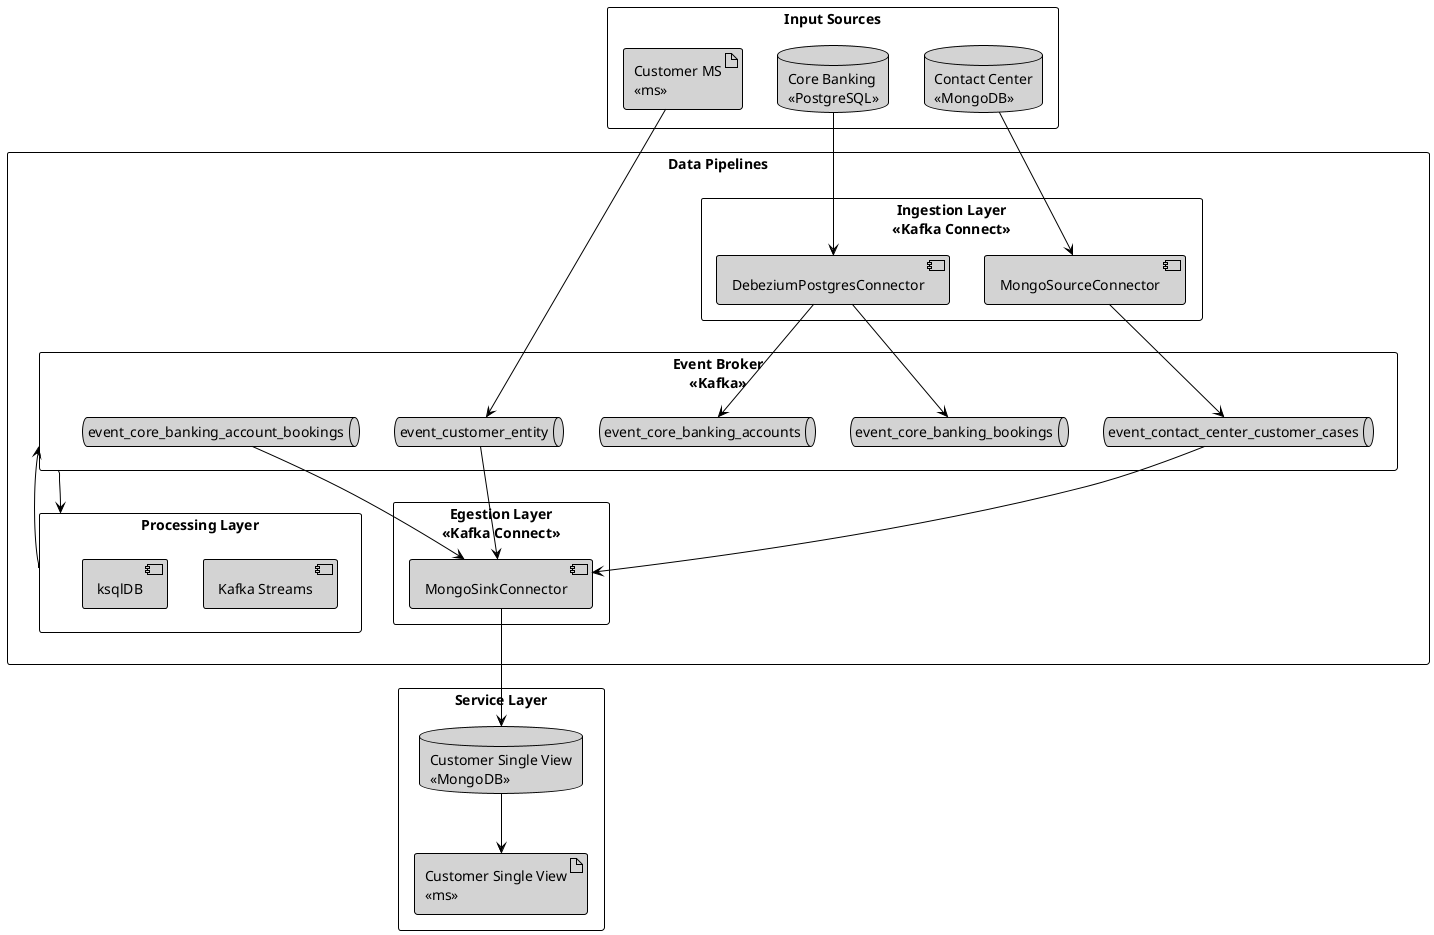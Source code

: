 @startuml
'https://plantuml.com/deployment-diagram
''!theme aws-orange

<style>
componentDiagram {
  BackGroundColor white
  LineThickness 1
  LineColor black
}
database {
    BackGroundColor: lightgrey;
}
artifact {
    BackGroundColor: lightgrey;
}
component {
    BackGroundColor: lightgrey;
}
queue {
    BackGroundColor: lightgrey;
}
</style>

rectangle "Input Sources" as inputs {
    artifact "Customer MS\n<<ms>>" as ms_customer
    database "Core Banking\n<<PostgreSQL>>" as db_core_banking
    database "Contact Center\n<<MongoDB>>" as db_contact_center
}

rectangle "Data Pipelines" as pipelines {
    rectangle "Ingestion Layer\n<<Kafka Connect>>" as ingestion_layer {
       component "DebeziumPostgresConnector" as kafka_connect_postgres_source
       component "MongoSourceConnector" as kafka_connect_mongo_source
    }
    rectangle "Event Broker\n<<Kafka>>" as event_broker {
        queue "event_customer_entity" as event_customer_entity
        queue "event_core_banking_bookings" as event_core_banking_bookings
        queue "event_core_banking_accounts" as event_core_banking_accounts
        queue "event_contact_center_customer_cases" as event_contact_center_customer_cases
        queue "event_core_banking_account_bookings" as event_core_banking_account_bookings
    }

    rectangle "Processing Layer" as processing_layer {
        component "Kafka Streams"
        component "ksqlDB"
    }

    rectangle "Egestion Layer\n<<Kafka Connect>>" as egestion_layer {
       component "MongoSinkConnector" as kafka_connect_mongo_sink
    }

}

rectangle "Service Layer" as service_layer {
    artifact "Customer Single View\n<<ms>>" as ms_customer_single_view
    database "Customer Single View\n<<MongoDB>>" as db_customer_single_view
}

' sources relations
ms_customer --> event_customer_entity
db_core_banking --> kafka_connect_postgres_source
db_contact_center --> kafka_connect_mongo_source

' ingest relations
kafka_connect_postgres_source --> event_core_banking_accounts
kafka_connect_postgres_source --> event_core_banking_bookings
kafka_connect_mongo_source --> event_contact_center_customer_cases

event_customer_entity --> kafka_connect_mongo_sink
event_core_banking_account_bookings --> kafka_connect_mongo_sink
event_contact_center_customer_cases --> kafka_connect_mongo_sink


kafka_connect_mongo_sink --> db_customer_single_view
db_customer_single_view --> ms_customer_single_view


event_broker --> processing_layer
processing_layer --> event_broker

@enduml